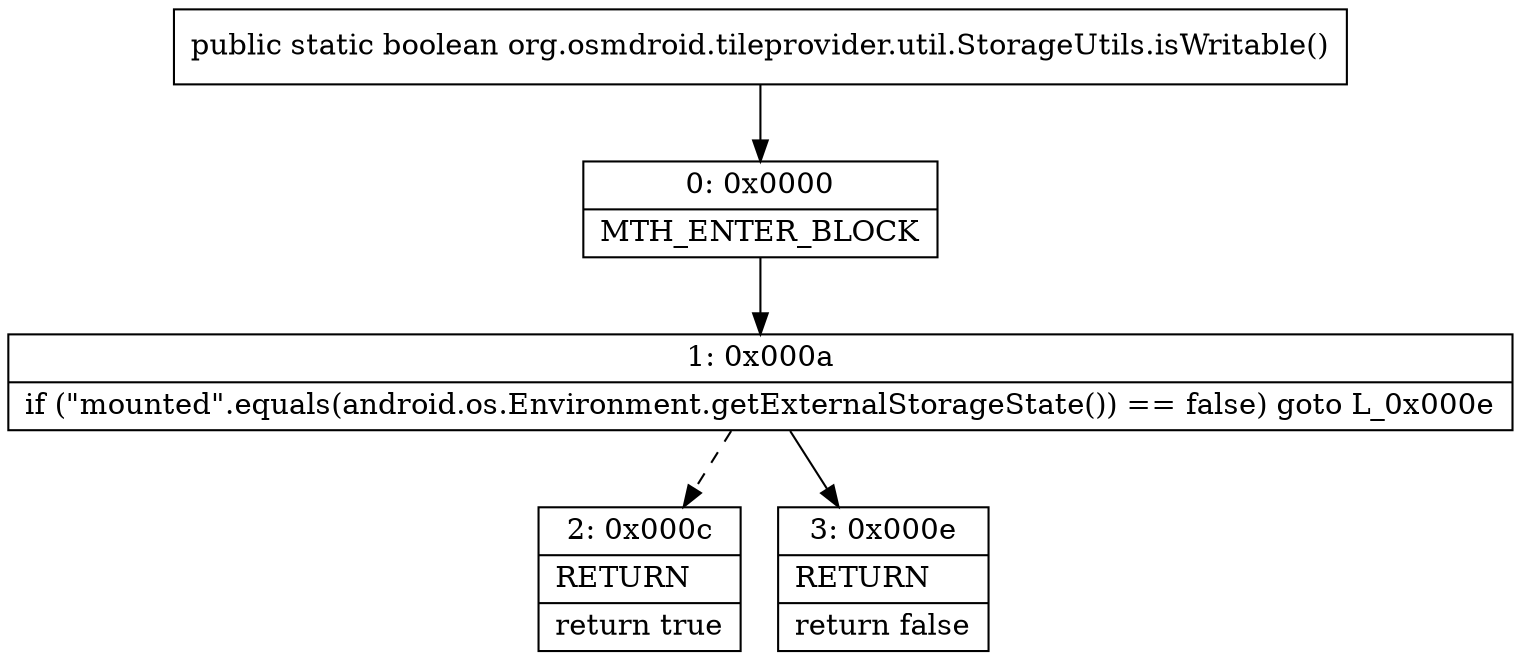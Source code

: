 digraph "CFG fororg.osmdroid.tileprovider.util.StorageUtils.isWritable()Z" {
Node_0 [shape=record,label="{0\:\ 0x0000|MTH_ENTER_BLOCK\l}"];
Node_1 [shape=record,label="{1\:\ 0x000a|if (\"mounted\".equals(android.os.Environment.getExternalStorageState()) == false) goto L_0x000e\l}"];
Node_2 [shape=record,label="{2\:\ 0x000c|RETURN\l|return true\l}"];
Node_3 [shape=record,label="{3\:\ 0x000e|RETURN\l|return false\l}"];
MethodNode[shape=record,label="{public static boolean org.osmdroid.tileprovider.util.StorageUtils.isWritable() }"];
MethodNode -> Node_0;
Node_0 -> Node_1;
Node_1 -> Node_2[style=dashed];
Node_1 -> Node_3;
}

